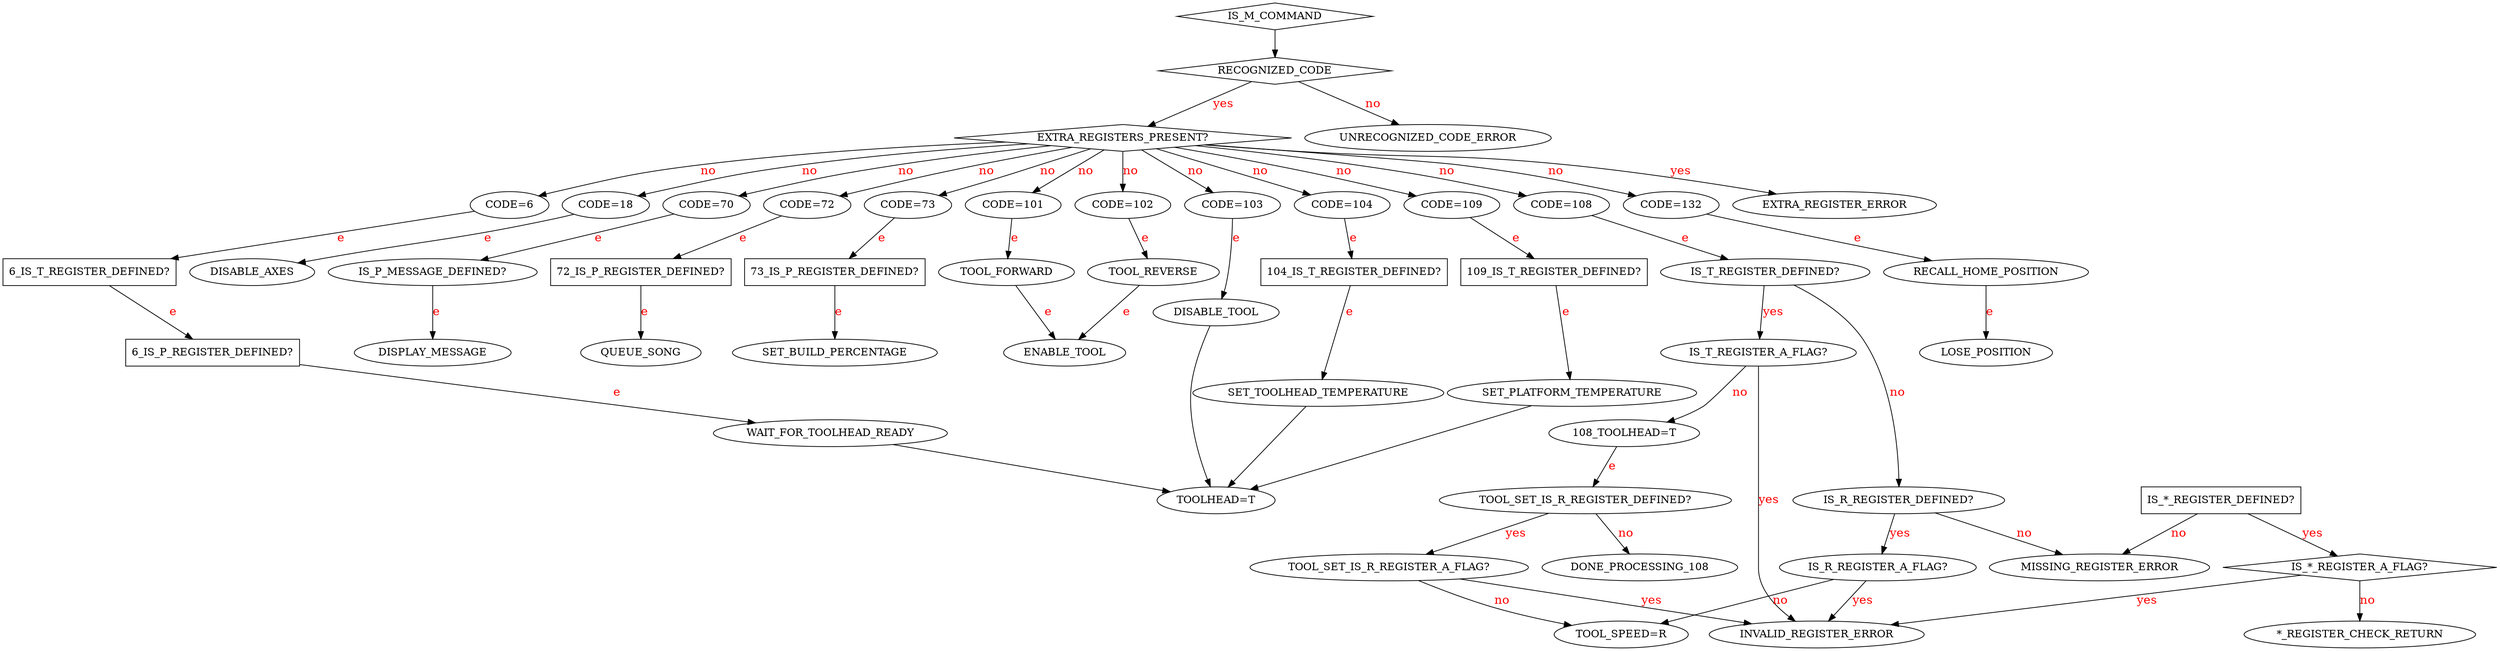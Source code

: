 // vim:ai:et:fenc=utf-8:ff=unix:sw=4:ts=4:

digraph
{
  rankdir=TB;

  edge[
  fontsize = 16
  fontcolor = "Red"
  ]

  "IS_M_COMMAND" [shape=diamond];
  "IS_*_REGISTER_DEFINED?" [shape=rectangle];
  "IS_*_REGISTER_A_FLAG?" [shape=diamond];
  "6_IS_T_REGISTER_DEFINED?" [shape=rectangle];
  "6_IS_P_REGISTER_DEFINED?" [shape=rectangle];
  "72_IS_P_REGISTER_DEFINED?" [shape=rectangle];
  "73_IS_P_REGISTER_DEFINED?" [shape=rectangle];
  "104_IS_T_REGISTER_DEFINED?" [shape=rectangle];
  "109_IS_T_REGISTER_DEFINED?" [shape=rectangle];
  "RECOGNIZED_CODE" [shape=diamond];
  "EXTRA_REGISTERS_PRESENT?" [shape=diamond];
  "TOOLHEAD=T"
  "IS_M_COMMAND" -> "RECOGNIZED_CODE";
  "RECOGNIZED_CODE" -> "UNRECOGNIZED_CODE_ERROR" [label="no"];
  "RECOGNIZED_CODE" -> "EXTRA_REGISTERS_PRESENT?" [label="yes"];
  "EXTRA_REGISTERS_PRESENT?" -> "CODE=6" [label="no" weight=10];
  "EXTRA_REGISTERS_PRESENT?" -> "CODE=18" [label="no" weight=10];
  "EXTRA_REGISTERS_PRESENT?" -> "CODE=70" [label="no" weight=10];
  "EXTRA_REGISTERS_PRESENT?" -> "CODE=72" [label="no" weight=10];
  "EXTRA_REGISTERS_PRESENT?" -> "CODE=73" [label="no" weight=10];
  "EXTRA_REGISTERS_PRESENT?" -> "CODE=101" [label="no" weight=10];
  "EXTRA_REGISTERS_PRESENT?" -> "CODE=102" [label="no" weight=10];
  "EXTRA_REGISTERS_PRESENT?" -> "CODE=103" [label="no" weight=10];
  "EXTRA_REGISTERS_PRESENT?" -> "CODE=104" [label="no" weight=10];
  "EXTRA_REGISTERS_PRESENT?" -> "CODE=108" [label="no" weight=10];
  "EXTRA_REGISTERS_PRESENT?" -> "CODE=109" [label="no" weight=10];
  "EXTRA_REGISTERS_PRESENT?" -> "CODE=132" [label="no" weight=10];
  "EXTRA_REGISTERS_PRESENT?" -> "EXTRA_REGISTER_ERROR" [weight=10 label="yes"];
  "CODE=6" -> "6_IS_T_REGISTER_DEFINED?" [label="e"];
  "6_IS_T_REGISTER_DEFINED?" -> "6_IS_P_REGISTER_DEFINED?" [label="e"];
  "6_IS_P_REGISTER_DEFINED?" -> "WAIT_FOR_TOOLHEAD_READY" [label="e"];
  "WAIT_FOR_TOOLHEAD_READY" -> "TOOLHEAD=T";
  "CODE=18" -> "DISABLE_AXES" [label="e"];
  "CODE=70" -> "IS_P_MESSAGE_DEFINED?" [label="e"];
  "IS_P_MESSAGE_DEFINED?" -> "DISPLAY_MESSAGE" [label="e"];
  "CODE=72" -> "72_IS_P_REGISTER_DEFINED?" [label="e"];
  "72_IS_P_REGISTER_DEFINED?" -> "QUEUE_SONG" [label="e"];
  "CODE=73" -> "73_IS_P_REGISTER_DEFINED?" [label="e"];
  "73_IS_P_REGISTER_DEFINED?" -> "SET_BUILD_PERCENTAGE" [label="e"];
  "CODE=101" -> "TOOL_FORWARD" [label="e"];
  "CODE=102" -> "TOOL_REVERSE" [label="e"];
  "TOOL_REVERSE" -> "ENABLE_TOOL" [label="e"];
  "TOOL_FORWARD" -> "ENABLE_TOOL" [label="e"];
  "CODE=103" -> "DISABLE_TOOL" [label="e"];
  "DISABLE_TOOL" -> "TOOLHEAD=T"
  "CODE=104" -> "104_IS_T_REGISTER_DEFINED?" [label="e"];
  "104_IS_T_REGISTER_DEFINED?" -> "SET_TOOLHEAD_TEMPERATURE" [label="e"];
  "SET_TOOLHEAD_TEMPERATURE" -> "TOOLHEAD=T"
  "CODE=108" -> "IS_T_REGISTER_DEFINED?" [label="e"];
  "IS_T_REGISTER_DEFINED?" -> "IS_T_REGISTER_A_FLAG?" [label="yes"];
  "IS_T_REGISTER_A_FLAG?" -> "INVALID_REGISTER_ERROR" [label="yes"];
  "IS_T_REGISTER_A_FLAG?" -> "108_TOOLHEAD=T" [label="no"];
  "108_TOOLHEAD=T" -> "TOOL_SET_IS_R_REGISTER_DEFINED?" [label="e"];
  "TOOL_SET_IS_R_REGISTER_DEFINED?" -> "TOOL_SET_IS_R_REGISTER_A_FLAG?" [label="yes"];
  "TOOL_SET_IS_R_REGISTER_A_FLAG?" -> "INVALID_REGISTER_ERROR" [label="yes"];
  "TOOL_SET_IS_R_REGISTER_DEFINED?" -> "DONE_PROCESSING_108" [label="no"];
  "TOOL_SET_IS_R_REGISTER_A_FLAG?" -> "TOOL_SPEED=R" [label="no"];
  "IS_T_REGISTER_DEFINED?" -> "IS_R_REGISTER_DEFINED?" [label="no"];
  "IS_R_REGISTER_DEFINED?" -> "MISSING_REGISTER_ERROR" [label="no"];
  "IS_R_REGISTER_DEFINED?" -> "IS_R_REGISTER_A_FLAG?" [label="yes"];
  "IS_R_REGISTER_A_FLAG?" -> "INVALID_REGISTER_ERROR" [label="yes"];
  "IS_R_REGISTER_A_FLAG?" -> "TOOL_SPEED=R" [label="no"];
  "CODE=109" -> "109_IS_T_REGISTER_DEFINED?" [label="e"];
  "109_IS_T_REGISTER_DEFINED?" -> "SET_PLATFORM_TEMPERATURE" [label="e"];
  "SET_PLATFORM_TEMPERATURE" -> "TOOLHEAD=T";
  "CODE=132" -> "RECALL_HOME_POSITION" [label="e"];
  "RECALL_HOME_POSITION" -> "LOSE_POSITION" [label="e"];
  "IS_*_REGISTER_DEFINED?" -> "MISSING_REGISTER_ERROR" [label="no"];
  "IS_*_REGISTER_DEFINED?" -> "IS_*_REGISTER_A_FLAG?" [label="yes"];
  "IS_*_REGISTER_A_FLAG?" -> "INVALID_REGISTER_ERROR" [label="yes"];
  "IS_*_REGISTER_A_FLAG?" -> "*_REGISTER_CHECK_RETURN" [label="no"];
 }



